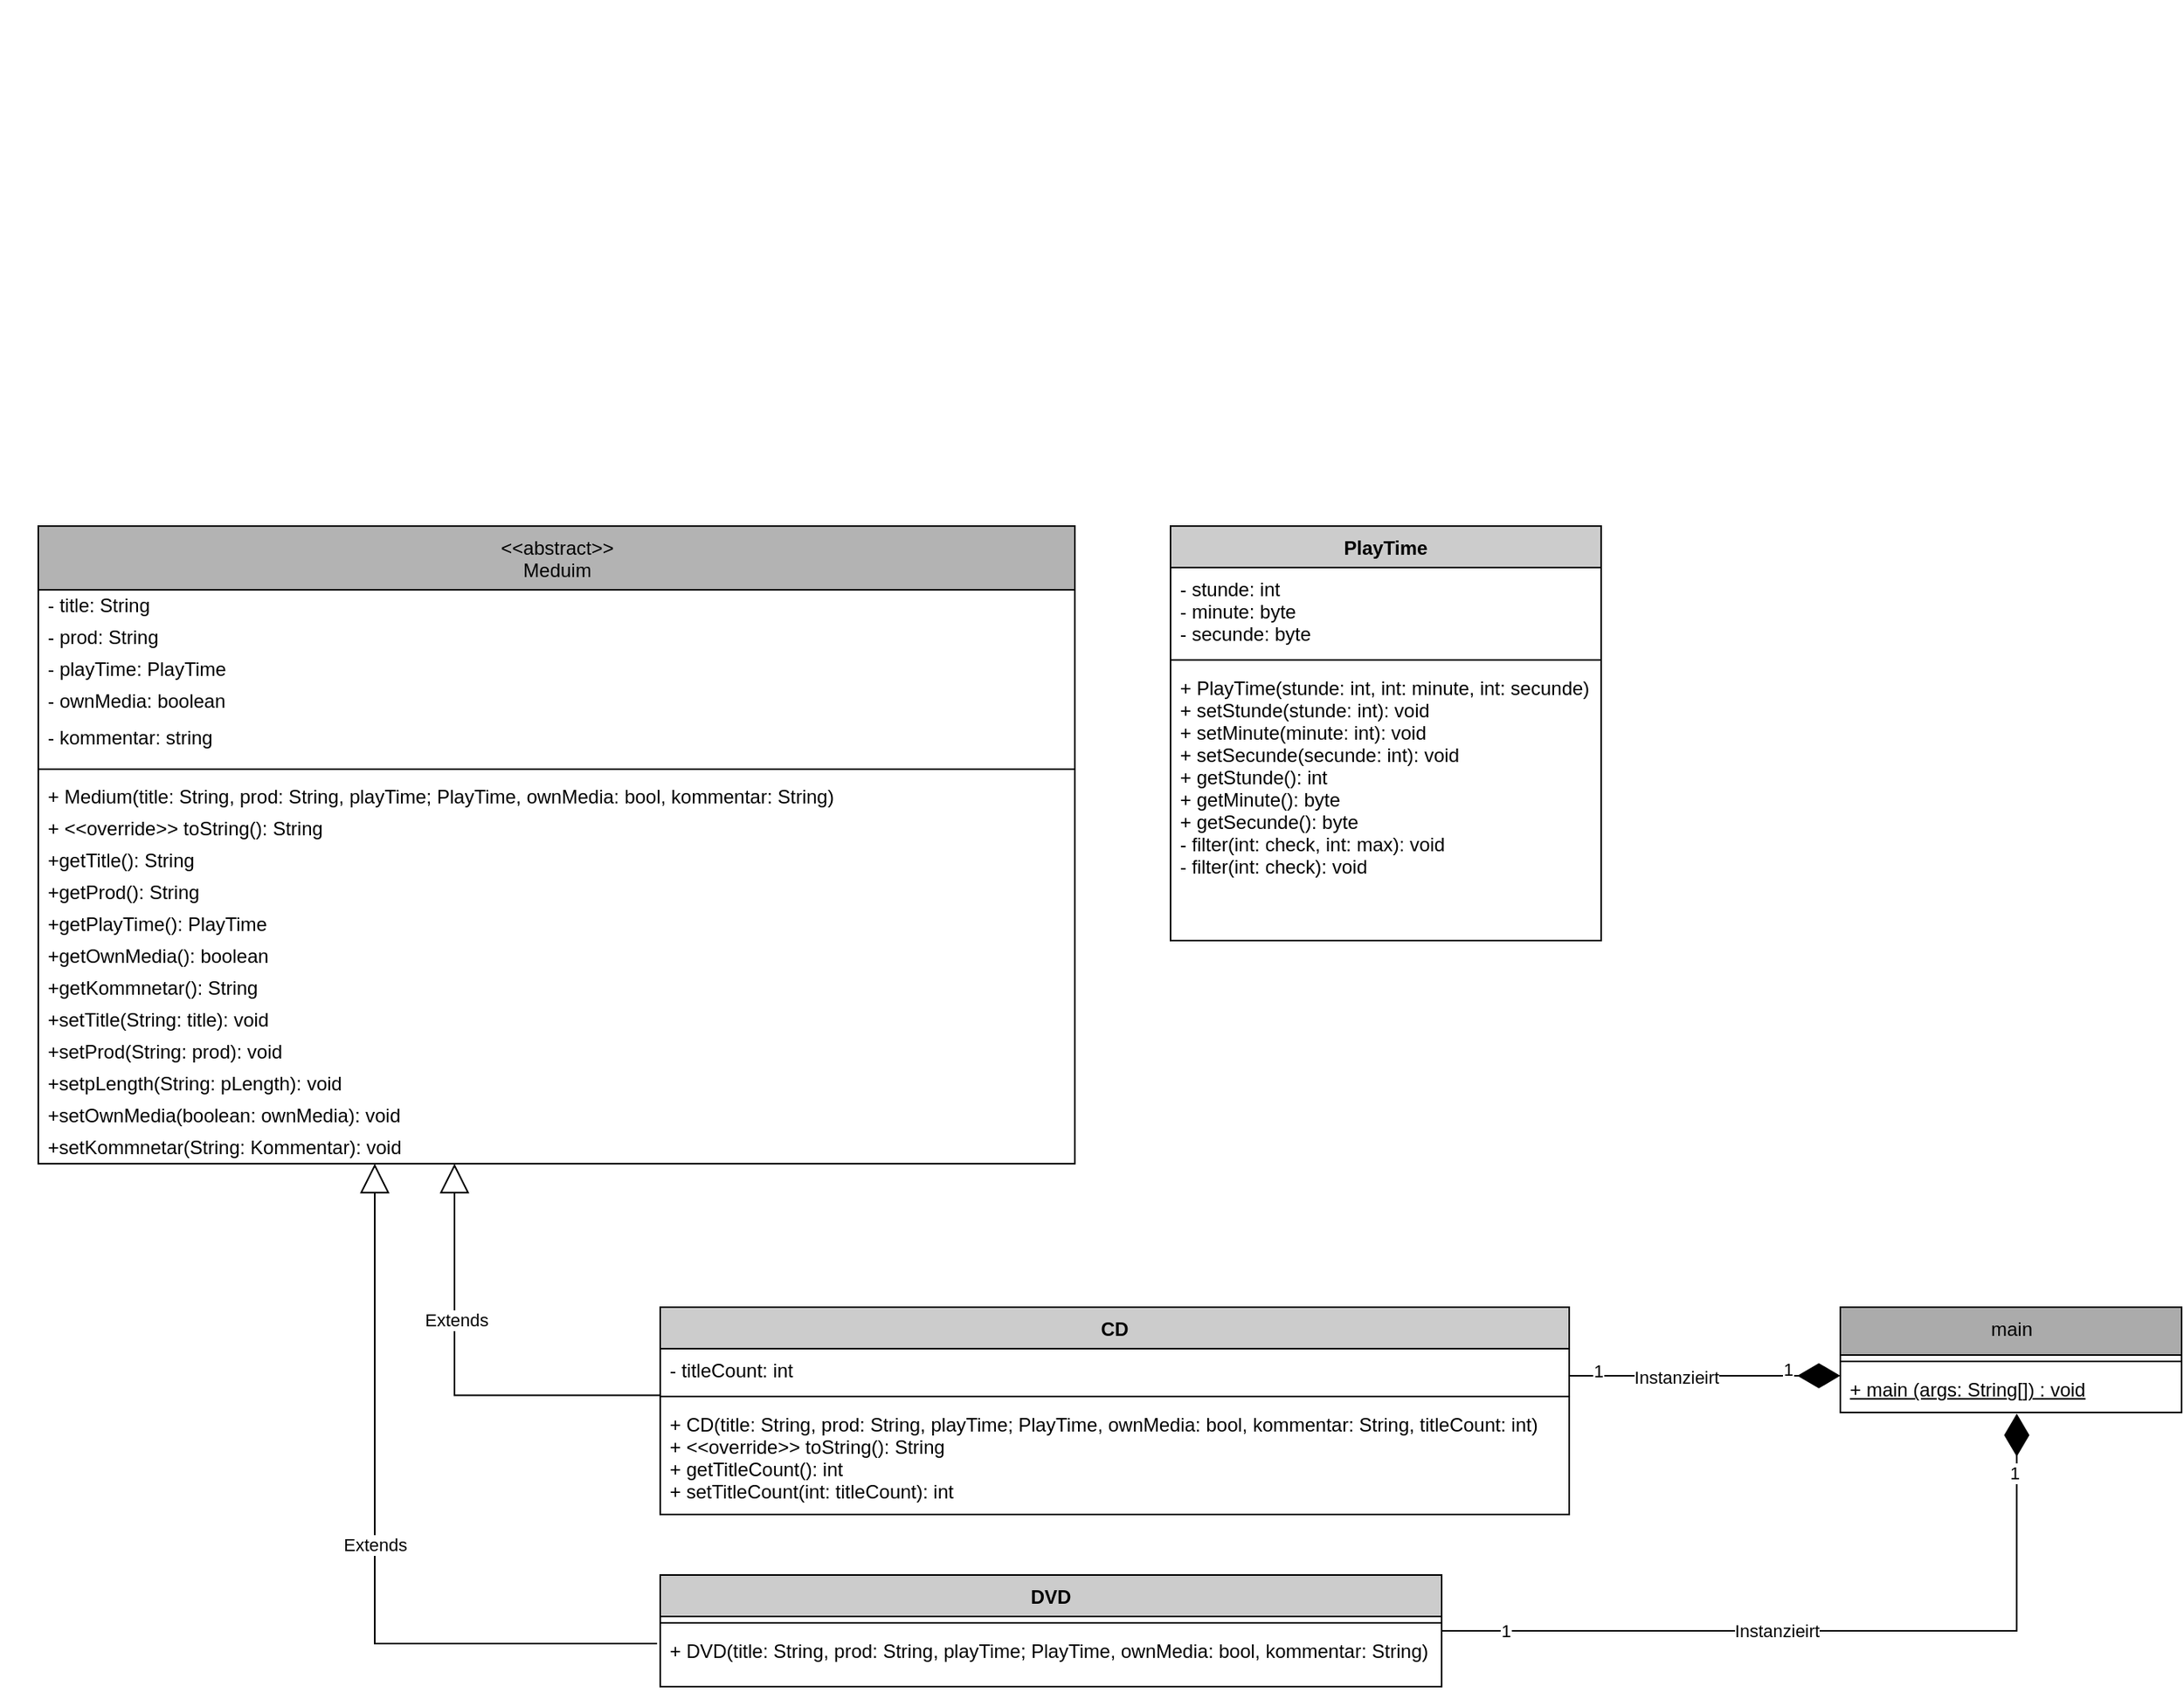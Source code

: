 <mxfile version="20.2.8" type="device" pages="2"><diagram id="cAjiDiW7GOXJw2KNmIxg" name="UML"><mxGraphModel dx="1483" dy="916" grid="1" gridSize="10" guides="1" tooltips="1" connect="1" arrows="1" fold="1" page="1" pageScale="1" pageWidth="1654" pageHeight="1169" math="0" shadow="0"><root><mxCell id="0"/><mxCell id="1" parent="0"/><mxCell id="W63O7cQ_hysGyBCPq6EC-1" value="CD" style="swimlane;fontStyle=1;align=center;verticalAlign=top;childLayout=stackLayout;horizontal=1;startSize=26;horizontalStack=0;resizeParent=1;resizeParentMax=0;resizeLast=0;collapsible=1;marginBottom=0;fillColor=#CCCCCC;" parent="1" vertex="1"><mxGeometry x="460" y="850" width="570" height="130" as="geometry"/></mxCell><mxCell id="W63O7cQ_hysGyBCPq6EC-2" value="- titleCount: int" style="text;strokeColor=none;fillColor=none;align=left;verticalAlign=top;spacingLeft=4;spacingRight=4;overflow=hidden;rotatable=0;points=[[0,0.5],[1,0.5]];portConstraint=eastwest;" parent="W63O7cQ_hysGyBCPq6EC-1" vertex="1"><mxGeometry y="26" width="570" height="26" as="geometry"/></mxCell><mxCell id="W63O7cQ_hysGyBCPq6EC-3" value="" style="line;strokeWidth=1;fillColor=none;align=left;verticalAlign=middle;spacingTop=-1;spacingLeft=3;spacingRight=3;rotatable=0;labelPosition=right;points=[];portConstraint=eastwest;strokeColor=inherit;" parent="W63O7cQ_hysGyBCPq6EC-1" vertex="1"><mxGeometry y="52" width="570" height="8" as="geometry"/></mxCell><mxCell id="W63O7cQ_hysGyBCPq6EC-4" value="+ CD(title: String, prod: String, playTime; PlayTime, ownMedia: bool, kommentar: String, titleCount: int)&#10;+ &lt;&lt;override&gt;&gt; toString(): String&#10;+ getTitleCount(): int&#10;+ setTitleCount(int: titleCount): int" style="text;strokeColor=none;fillColor=none;align=left;verticalAlign=top;spacingLeft=4;spacingRight=4;overflow=hidden;rotatable=0;points=[[0,0.5],[1,0.5]];portConstraint=eastwest;" parent="W63O7cQ_hysGyBCPq6EC-1" vertex="1"><mxGeometry y="60" width="570" height="70" as="geometry"/></mxCell><mxCell id="BsL-JGIezjCN9bpJJAwH-9" value="&lt;div style=&quot;margin: 0px; padding: 0px;&quot; class=&quot;ace-line&quot; id=&quot;magicdomid370&quot;&gt;&lt;br&gt;&lt;/div&gt;" style="text;html=1;align=center;verticalAlign=middle;resizable=0;points=[];autosize=1;strokeColor=none;fillColor=none;" parent="1" vertex="1"><mxGeometry x="46" y="30" width="20" height="30" as="geometry"/></mxCell><mxCell id="O9TV7nzdgIgtwIfQCRI5-1" value="main" style="swimlane;fontStyle=0;align=center;verticalAlign=top;childLayout=stackLayout;horizontal=1;startSize=30;horizontalStack=0;resizeParent=1;resizeParentMax=0;resizeLast=0;collapsible=0;marginBottom=0;html=1;fillColor=#ABABAB;" parent="1" vertex="1"><mxGeometry x="1200" y="850" width="214" height="66" as="geometry"/></mxCell><mxCell id="O9TV7nzdgIgtwIfQCRI5-2" value="" style="line;strokeWidth=1;fillColor=none;align=left;verticalAlign=middle;spacingTop=-1;spacingLeft=3;spacingRight=3;rotatable=0;labelPosition=right;points=[];portConstraint=eastwest;" parent="O9TV7nzdgIgtwIfQCRI5-1" vertex="1"><mxGeometry y="30" width="214" height="8" as="geometry"/></mxCell><mxCell id="O9TV7nzdgIgtwIfQCRI5-4" value="&lt;u&gt;+ main (args: String[]) : void&lt;/u&gt;" style="text;html=1;strokeColor=none;fillColor=none;align=left;verticalAlign=middle;spacingLeft=4;spacingRight=4;overflow=hidden;rotatable=0;points=[[0,0.5],[1,0.5]];portConstraint=eastwest;" parent="O9TV7nzdgIgtwIfQCRI5-1" vertex="1"><mxGeometry y="38" width="214" height="28" as="geometry"/></mxCell><mxCell id="O9TV7nzdgIgtwIfQCRI5-5" value="&amp;lt;&amp;lt;abstract&amp;gt;&amp;gt;&lt;br&gt;Meduim" style="swimlane;fontStyle=0;align=center;verticalAlign=top;childLayout=stackLayout;horizontal=1;startSize=40;horizontalStack=0;resizeParent=1;resizeParentMax=0;resizeLast=0;collapsible=0;marginBottom=0;html=1;strokeColor=#000000;fillColor=#B3B3B3;" parent="1" vertex="1"><mxGeometry x="70" y="360" width="650" height="400" as="geometry"/></mxCell><mxCell id="O9TV7nzdgIgtwIfQCRI5-6" value="- title: String" style="text;html=1;strokeColor=none;fillColor=none;align=left;verticalAlign=middle;spacingLeft=4;spacingRight=4;overflow=hidden;rotatable=0;points=[[0,0.5],[1,0.5]];portConstraint=eastwest;" parent="O9TV7nzdgIgtwIfQCRI5-5" vertex="1"><mxGeometry y="40" width="650" height="20" as="geometry"/></mxCell><mxCell id="O9TV7nzdgIgtwIfQCRI5-7" value="- prod: String" style="text;html=1;strokeColor=none;fillColor=none;align=left;verticalAlign=middle;spacingLeft=4;spacingRight=4;overflow=hidden;rotatable=0;points=[[0,0.5],[1,0.5]];portConstraint=eastwest;" parent="O9TV7nzdgIgtwIfQCRI5-5" vertex="1"><mxGeometry y="60" width="650" height="20" as="geometry"/></mxCell><mxCell id="O9TV7nzdgIgtwIfQCRI5-8" value="- playTime: PlayTime" style="text;html=1;strokeColor=none;fillColor=none;align=left;verticalAlign=middle;spacingLeft=4;spacingRight=4;overflow=hidden;rotatable=0;points=[[0,0.5],[1,0.5]];portConstraint=eastwest;" parent="O9TV7nzdgIgtwIfQCRI5-5" vertex="1"><mxGeometry y="80" width="650" height="20" as="geometry"/></mxCell><mxCell id="O9TV7nzdgIgtwIfQCRI5-18" value="- ownMedia: boolean" style="text;html=1;strokeColor=none;fillColor=none;align=left;verticalAlign=middle;spacingLeft=4;spacingRight=4;overflow=hidden;rotatable=0;points=[[0,0.5],[1,0.5]];portConstraint=eastwest;" parent="O9TV7nzdgIgtwIfQCRI5-5" vertex="1"><mxGeometry y="100" width="650" height="20" as="geometry"/></mxCell><mxCell id="O9TV7nzdgIgtwIfQCRI5-9" value="- kommentar: string" style="text;html=1;strokeColor=none;fillColor=none;align=left;verticalAlign=middle;spacingLeft=4;spacingRight=4;overflow=hidden;rotatable=0;points=[[0,0.5],[1,0.5]];portConstraint=eastwest;" parent="O9TV7nzdgIgtwIfQCRI5-5" vertex="1"><mxGeometry y="120" width="650" height="25" as="geometry"/></mxCell><mxCell id="O9TV7nzdgIgtwIfQCRI5-10" value="" style="line;strokeWidth=1;fillColor=none;align=left;verticalAlign=middle;spacingTop=-1;spacingLeft=3;spacingRight=3;rotatable=0;labelPosition=right;points=[];portConstraint=eastwest;" parent="O9TV7nzdgIgtwIfQCRI5-5" vertex="1"><mxGeometry y="145" width="650" height="15" as="geometry"/></mxCell><mxCell id="O9TV7nzdgIgtwIfQCRI5-11" value="+ Medium(title: String, prod: String, playTime; PlayTime, ownMedia: bool, kommentar: String)" style="text;html=1;strokeColor=none;fillColor=none;align=left;verticalAlign=middle;spacingLeft=4;spacingRight=4;overflow=hidden;rotatable=0;points=[[0,0.5],[1,0.5]];portConstraint=eastwest;" parent="O9TV7nzdgIgtwIfQCRI5-5" vertex="1"><mxGeometry y="160" width="650" height="20" as="geometry"/></mxCell><mxCell id="O9TV7nzdgIgtwIfQCRI5-12" value="+ &amp;lt;&amp;lt;override&amp;gt;&amp;gt; toString(): String" style="text;html=1;strokeColor=none;fillColor=none;align=left;verticalAlign=middle;spacingLeft=4;spacingRight=4;overflow=hidden;rotatable=0;points=[[0,0.5],[1,0.5]];portConstraint=eastwest;" parent="O9TV7nzdgIgtwIfQCRI5-5" vertex="1"><mxGeometry y="180" width="650" height="20" as="geometry"/></mxCell><mxCell id="D8Faemy_mXlVzOhe_dQR-1" value="+getTitle(): String" style="text;html=1;strokeColor=none;fillColor=none;align=left;verticalAlign=middle;spacingLeft=4;spacingRight=4;overflow=hidden;rotatable=0;points=[[0,0.5],[1,0.5]];portConstraint=eastwest;" parent="O9TV7nzdgIgtwIfQCRI5-5" vertex="1"><mxGeometry y="200" width="650" height="20" as="geometry"/></mxCell><mxCell id="D8Faemy_mXlVzOhe_dQR-2" value="+getProd(): String" style="text;html=1;strokeColor=none;fillColor=none;align=left;verticalAlign=middle;spacingLeft=4;spacingRight=4;overflow=hidden;rotatable=0;points=[[0,0.5],[1,0.5]];portConstraint=eastwest;" parent="O9TV7nzdgIgtwIfQCRI5-5" vertex="1"><mxGeometry y="220" width="650" height="20" as="geometry"/></mxCell><mxCell id="D8Faemy_mXlVzOhe_dQR-3" value="+getPlayTime(): PlayTime" style="text;html=1;strokeColor=none;fillColor=none;align=left;verticalAlign=middle;spacingLeft=4;spacingRight=4;overflow=hidden;rotatable=0;points=[[0,0.5],[1,0.5]];portConstraint=eastwest;" parent="O9TV7nzdgIgtwIfQCRI5-5" vertex="1"><mxGeometry y="240" width="650" height="20" as="geometry"/></mxCell><mxCell id="D8Faemy_mXlVzOhe_dQR-4" value="+getOwnMedia(): boolean" style="text;html=1;strokeColor=none;fillColor=none;align=left;verticalAlign=middle;spacingLeft=4;spacingRight=4;overflow=hidden;rotatable=0;points=[[0,0.5],[1,0.5]];portConstraint=eastwest;" parent="O9TV7nzdgIgtwIfQCRI5-5" vertex="1"><mxGeometry y="260" width="650" height="20" as="geometry"/></mxCell><mxCell id="D8Faemy_mXlVzOhe_dQR-5" value="+getKommnetar(): String" style="text;html=1;strokeColor=none;fillColor=none;align=left;verticalAlign=middle;spacingLeft=4;spacingRight=4;overflow=hidden;rotatable=0;points=[[0,0.5],[1,0.5]];portConstraint=eastwest;" parent="O9TV7nzdgIgtwIfQCRI5-5" vertex="1"><mxGeometry y="280" width="650" height="20" as="geometry"/></mxCell><mxCell id="fB-3Qvjp0PxGqgK_HLrT-1" value="+setTitle(String: title): void" style="text;html=1;strokeColor=none;fillColor=none;align=left;verticalAlign=middle;spacingLeft=4;spacingRight=4;overflow=hidden;rotatable=0;points=[[0,0.5],[1,0.5]];portConstraint=eastwest;" parent="O9TV7nzdgIgtwIfQCRI5-5" vertex="1"><mxGeometry y="300" width="650" height="20" as="geometry"/></mxCell><mxCell id="D8Faemy_mXlVzOhe_dQR-7" value="+setProd(String: prod): void" style="text;html=1;strokeColor=none;fillColor=none;align=left;verticalAlign=middle;spacingLeft=4;spacingRight=4;overflow=hidden;rotatable=0;points=[[0,0.5],[1,0.5]];portConstraint=eastwest;" parent="O9TV7nzdgIgtwIfQCRI5-5" vertex="1"><mxGeometry y="320" width="650" height="20" as="geometry"/></mxCell><mxCell id="fB-3Qvjp0PxGqgK_HLrT-2" value="+setpLength(String: pLength): void" style="text;html=1;strokeColor=none;fillColor=none;align=left;verticalAlign=middle;spacingLeft=4;spacingRight=4;overflow=hidden;rotatable=0;points=[[0,0.5],[1,0.5]];portConstraint=eastwest;" parent="O9TV7nzdgIgtwIfQCRI5-5" vertex="1"><mxGeometry y="340" width="650" height="20" as="geometry"/></mxCell><mxCell id="fB-3Qvjp0PxGqgK_HLrT-3" value="+setOwnMedia(boolean: ownMedia): void" style="text;html=1;strokeColor=none;fillColor=none;align=left;verticalAlign=middle;spacingLeft=4;spacingRight=4;overflow=hidden;rotatable=0;points=[[0,0.5],[1,0.5]];portConstraint=eastwest;" parent="O9TV7nzdgIgtwIfQCRI5-5" vertex="1"><mxGeometry y="360" width="650" height="20" as="geometry"/></mxCell><mxCell id="fB-3Qvjp0PxGqgK_HLrT-4" value="+setKommnetar(String: Kommentar): void" style="text;html=1;strokeColor=none;fillColor=none;align=left;verticalAlign=middle;spacingLeft=4;spacingRight=4;overflow=hidden;rotatable=0;points=[[0,0.5],[1,0.5]];portConstraint=eastwest;" parent="O9TV7nzdgIgtwIfQCRI5-5" vertex="1"><mxGeometry y="380" width="650" height="20" as="geometry"/></mxCell><mxCell id="PwGp_-WgAjASfH67K7YZ-1" value="DVD" style="swimlane;fontStyle=1;align=center;verticalAlign=top;childLayout=stackLayout;horizontal=1;startSize=26;horizontalStack=0;resizeParent=1;resizeParentMax=0;resizeLast=0;collapsible=1;marginBottom=0;fillColor=#CCCCCC;" parent="1" vertex="1"><mxGeometry x="460" y="1018" width="490" height="70" as="geometry"/></mxCell><mxCell id="PwGp_-WgAjASfH67K7YZ-3" value="" style="line;strokeWidth=1;fillColor=none;align=left;verticalAlign=middle;spacingTop=-1;spacingLeft=3;spacingRight=3;rotatable=0;labelPosition=right;points=[];portConstraint=eastwest;strokeColor=inherit;" parent="PwGp_-WgAjASfH67K7YZ-1" vertex="1"><mxGeometry y="26" width="490" height="8" as="geometry"/></mxCell><mxCell id="PwGp_-WgAjASfH67K7YZ-4" value="+ DVD(title: String, prod: String, playTime; PlayTime, ownMedia: bool, kommentar: String)" style="text;strokeColor=none;fillColor=none;align=left;verticalAlign=top;spacingLeft=4;spacingRight=4;overflow=hidden;rotatable=0;points=[[0,0.5],[1,0.5]];portConstraint=eastwest;" parent="PwGp_-WgAjASfH67K7YZ-1" vertex="1"><mxGeometry y="34" width="490" height="36" as="geometry"/></mxCell><mxCell id="PAsK1uP5rdTCTgZ9ivWH-2" value="Extends" style="endArrow=block;endSize=16;endFill=0;html=1;rounded=0;edgeStyle=orthogonalEdgeStyle;exitX=0;exitY=-0.068;exitDx=0;exitDy=0;exitPerimeter=0;" parent="1" source="W63O7cQ_hysGyBCPq6EC-4" target="O9TV7nzdgIgtwIfQCRI5-5" edge="1"><mxGeometry x="0.278" y="-1" width="160" relative="1" as="geometry"><mxPoint x="330" y="920" as="sourcePoint"/><mxPoint x="330" y="850" as="targetPoint"/><Array as="points"><mxPoint x="331" y="905"/></Array><mxPoint y="-1" as="offset"/></mxGeometry></mxCell><mxCell id="mz-ogD8JzNk9kuIB2tIU-1" value="Extends" style="endArrow=block;endSize=16;endFill=0;html=1;rounded=0;exitX=-0.004;exitY=0.25;exitDx=0;exitDy=0;exitPerimeter=0;edgeStyle=orthogonalEdgeStyle;" parent="1" source="PwGp_-WgAjASfH67K7YZ-4" target="O9TV7nzdgIgtwIfQCRI5-5" edge="1"><mxGeometry width="160" relative="1" as="geometry"><mxPoint x="60" y="1010" as="sourcePoint"/><mxPoint x="220" y="1010" as="targetPoint"/><Array as="points"><mxPoint x="281" y="1061"/></Array></mxGeometry></mxCell><mxCell id="-Uan3WWR-pFj-t9ROItv-1" value="PlayTime" style="swimlane;fontStyle=1;align=center;verticalAlign=top;childLayout=stackLayout;horizontal=1;startSize=26;horizontalStack=0;resizeParent=1;resizeParentMax=0;resizeLast=0;collapsible=1;marginBottom=0;fillColor=#CCCCCC;" parent="1" vertex="1"><mxGeometry x="780" y="360" width="270" height="260" as="geometry"/></mxCell><mxCell id="-Uan3WWR-pFj-t9ROItv-2" value="- stunde: int&#10;- minute: byte&#10;- secunde: byte" style="text;strokeColor=none;fillColor=none;align=left;verticalAlign=top;spacingLeft=4;spacingRight=4;overflow=hidden;rotatable=0;points=[[0,0.5],[1,0.5]];portConstraint=eastwest;" parent="-Uan3WWR-pFj-t9ROItv-1" vertex="1"><mxGeometry y="26" width="270" height="54" as="geometry"/></mxCell><mxCell id="-Uan3WWR-pFj-t9ROItv-3" value="" style="line;strokeWidth=1;fillColor=none;align=left;verticalAlign=middle;spacingTop=-1;spacingLeft=3;spacingRight=3;rotatable=0;labelPosition=right;points=[];portConstraint=eastwest;strokeColor=inherit;" parent="-Uan3WWR-pFj-t9ROItv-1" vertex="1"><mxGeometry y="80" width="270" height="8" as="geometry"/></mxCell><mxCell id="-Uan3WWR-pFj-t9ROItv-4" value="+ PlayTime(stunde: int, int: minute, int: secunde)&#10;+ setStunde(stunde: int): void&#10;+ setMinute(minute: int): void&#10;+ setSecunde(secunde: int): void&#10;+ getStunde(): int&#10;+ getMinute(): byte&#10;+ getSecunde(): byte&#10;- filter(int: check, int: max): void&#10;- filter(int: check): void" style="text;strokeColor=none;fillColor=none;align=left;verticalAlign=top;spacingLeft=4;spacingRight=4;overflow=hidden;rotatable=0;points=[[0,0.5],[1,0.5]];portConstraint=eastwest;" parent="-Uan3WWR-pFj-t9ROItv-1" vertex="1"><mxGeometry y="88" width="270" height="172" as="geometry"/></mxCell><mxCell id="9EHVZJaR57g5RGTxNpcC-4" value="" style="endArrow=diamondThin;endFill=1;endSize=24;html=1;rounded=0;edgeStyle=orthogonalEdgeStyle;exitX=1;exitY=0.5;exitDx=0;exitDy=0;" parent="1" source="W63O7cQ_hysGyBCPq6EC-2" target="O9TV7nzdgIgtwIfQCRI5-1" edge="1"><mxGeometry width="160" relative="1" as="geometry"><mxPoint x="1120" y="780.0" as="sourcePoint"/><mxPoint x="1120" y="930" as="targetPoint"/><Array as="points"><mxPoint x="1030" y="893"/></Array></mxGeometry></mxCell><mxCell id="ayl4xDfM21VAWv5djFl9-1" value="Instanzieirt" style="edgeLabel;html=1;align=center;verticalAlign=middle;resizable=0;points=[];" parent="9EHVZJaR57g5RGTxNpcC-4" vertex="1" connectable="0"><mxGeometry x="-0.182" y="-1" relative="1" as="geometry"><mxPoint as="offset"/></mxGeometry></mxCell><mxCell id="9EHVZJaR57g5RGTxNpcC-5" value="" style="endArrow=diamondThin;endFill=1;endSize=24;html=1;rounded=0;edgeStyle=orthogonalEdgeStyle;entryX=0.517;entryY=1.027;entryDx=0;entryDy=0;entryPerimeter=0;" parent="1" source="PwGp_-WgAjASfH67K7YZ-1" target="O9TV7nzdgIgtwIfQCRI5-4" edge="1"><mxGeometry width="160" relative="1" as="geometry"><mxPoint x="1160" y="1000.0" as="sourcePoint"/><mxPoint x="1250" y="1030" as="targetPoint"/><Array as="points"><mxPoint x="1311" y="1053"/></Array></mxGeometry></mxCell><mxCell id="ayl4xDfM21VAWv5djFl9-2" value="Instanzieirt" style="edgeLabel;html=1;align=center;verticalAlign=middle;resizable=0;points=[];" parent="1" vertex="1" connectable="0"><mxGeometry x="1159.999" y="1052.997" as="geometry"/></mxCell><mxCell id="ayl4xDfM21VAWv5djFl9-3" value="1" style="edgeLabel;html=1;align=center;verticalAlign=middle;resizable=0;points=[];" parent="1" vertex="1" connectable="0"><mxGeometry x="989.999" y="1052.997" as="geometry"/></mxCell><mxCell id="ayl4xDfM21VAWv5djFl9-4" value="1" style="edgeLabel;html=1;align=center;verticalAlign=middle;resizable=0;points=[];" parent="1" vertex="1" connectable="0"><mxGeometry x="999.999" y="1062.997" as="geometry"><mxPoint x="309" y="-109" as="offset"/></mxGeometry></mxCell><mxCell id="ayl4xDfM21VAWv5djFl9-6" value="1" style="edgeLabel;html=1;align=center;verticalAlign=middle;resizable=0;points=[];" parent="1" vertex="1" connectable="0"><mxGeometry x="1119.999" y="899.997" as="geometry"><mxPoint x="47" y="-11" as="offset"/></mxGeometry></mxCell><mxCell id="ayl4xDfM21VAWv5djFl9-7" value="1" style="edgeLabel;html=1;align=center;verticalAlign=middle;resizable=0;points=[];" parent="1" vertex="1" connectable="0"><mxGeometry x="989.999" y="889.997" as="geometry"><mxPoint x="58" as="offset"/></mxGeometry></mxCell></root></mxGraphModel></diagram><diagram id="zAvAkPZg_gER5zJNGDPg" name="UseCase"><mxGraphModel dx="1037" dy="641" grid="1" gridSize="10" guides="1" tooltips="1" connect="1" arrows="1" fold="1" page="1" pageScale="1" pageWidth="413" pageHeight="583" math="0" shadow="0"><root><mxCell id="0"/><mxCell id="1" parent="0"/><mxCell id="xfTPsvaGmYLP4WnK40qB-2" value="" style="rounded=0;whiteSpace=wrap;html=1;" parent="1" vertex="1"><mxGeometry x="168" y="210" width="182" height="210" as="geometry"/></mxCell><mxCell id="xfTPsvaGmYLP4WnK40qB-4" value="" style="edgeStyle=orthogonalEdgeStyle;rounded=0;orthogonalLoop=1;jettySize=auto;html=1;endArrow=none;endFill=0;" parent="1" source="xfTPsvaGmYLP4WnK40qB-1" target="xfTPsvaGmYLP4WnK40qB-3" edge="1"><mxGeometry relative="1" as="geometry"/></mxCell><mxCell id="7-kseBMIU0tFfSXPrIKK-2" style="rounded=0;orthogonalLoop=1;jettySize=auto;html=1;entryX=0;entryY=0.5;entryDx=0;entryDy=0;endArrow=none;endFill=0;" edge="1" parent="1" source="xfTPsvaGmYLP4WnK40qB-1" target="7-kseBMIU0tFfSXPrIKK-1"><mxGeometry relative="1" as="geometry"/></mxCell><mxCell id="xfTPsvaGmYLP4WnK40qB-1" value="&lt;div&gt;Main&lt;/div&gt;&lt;div&gt;&lt;br&gt;&lt;/div&gt;" style="shape=umlActor;verticalLabelPosition=bottom;verticalAlign=top;html=1;outlineConnect=0;" parent="1" vertex="1"><mxGeometry x="60" y="235" width="30" height="60" as="geometry"/></mxCell><mxCell id="xfTPsvaGmYLP4WnK40qB-3" value="&lt;font style=&quot;font-size: 13px;&quot;&gt;&lt;span style=&quot;color: rgb(0, 0, 0); font-family: sans-serif; font-style: normal; font-variant-ligatures: normal; font-variant-caps: normal; font-weight: 400; letter-spacing: normal; text-align: center; text-indent: 0px; text-transform: none; word-spacing: 0px; -webkit-text-stroke-width: 0px; background-color: rgb(248, 249, 250); text-decoration-thickness: initial; text-decoration-style: initial; text-decoration-color: initial; display: inline !important; float: none;&quot;&gt;instanziiert CD&lt;/span&gt;&lt;/font&gt;" style="ellipse;whiteSpace=wrap;html=1;" parent="1" vertex="1"><mxGeometry x="190" y="225" width="140" height="80" as="geometry"/></mxCell><mxCell id="7-kseBMIU0tFfSXPrIKK-1" value="&lt;font style=&quot;font-size: 13px;&quot;&gt;&lt;span style=&quot;color: rgb(0, 0, 0); font-family: sans-serif; font-style: normal; font-variant-ligatures: normal; font-variant-caps: normal; font-weight: 400; letter-spacing: normal; text-align: center; text-indent: 0px; text-transform: none; word-spacing: 0px; -webkit-text-stroke-width: 0px; background-color: rgb(248, 249, 250); text-decoration-thickness: initial; text-decoration-style: initial; text-decoration-color: initial; display: inline !important; float: none;&quot;&gt;instanziiert DVD&lt;/span&gt;&lt;/font&gt;" style="ellipse;whiteSpace=wrap;html=1;" vertex="1" parent="1"><mxGeometry x="189" y="320" width="140" height="80" as="geometry"/></mxCell></root></mxGraphModel></diagram></mxfile>